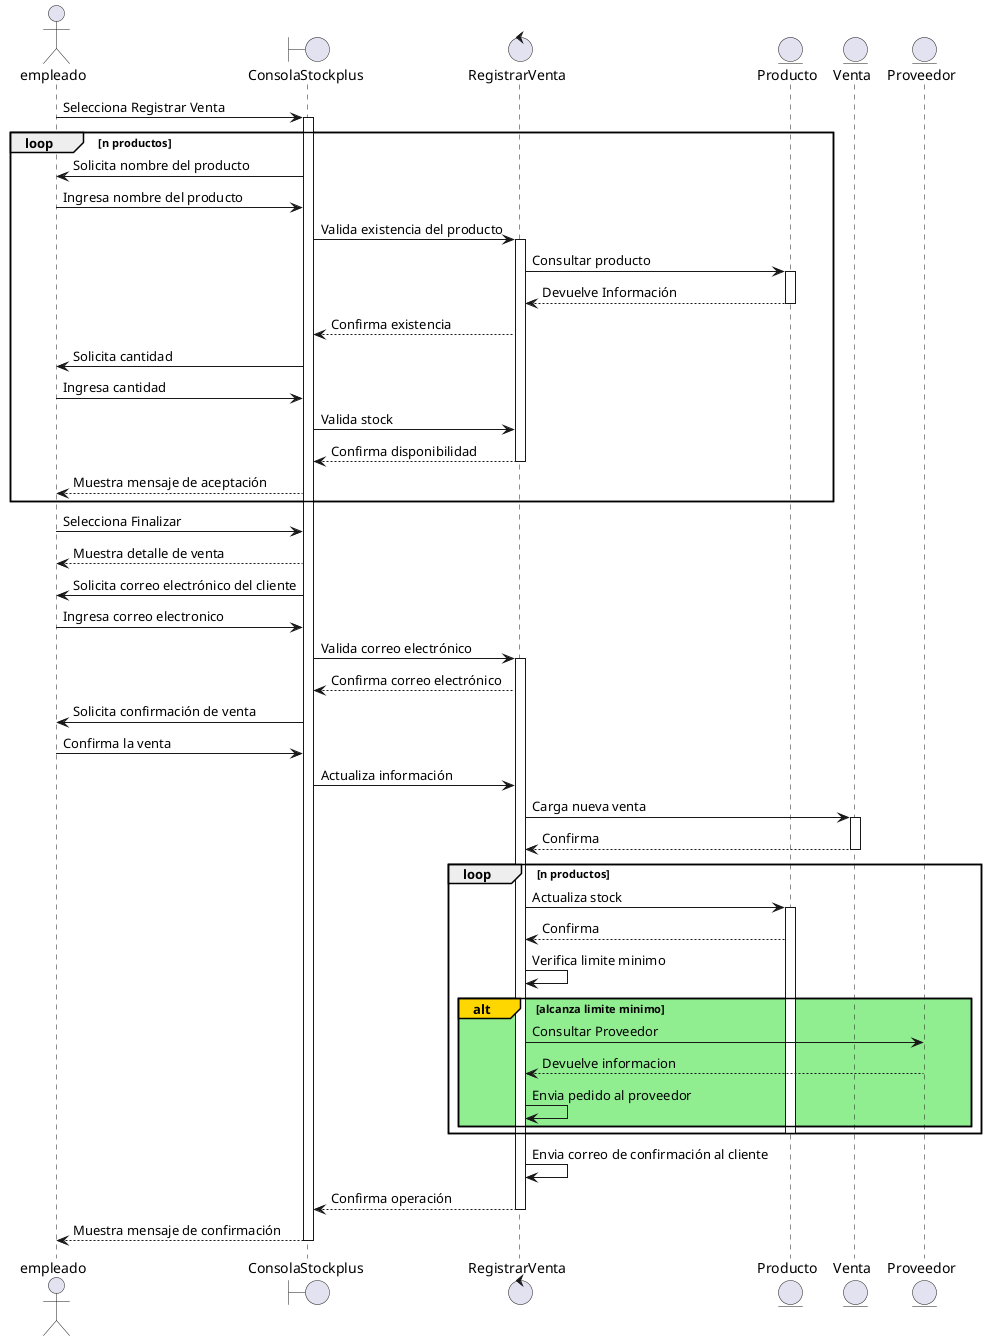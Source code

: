 @startuml
actor empleado
boundary ConsolaStockplus
control RegistrarVenta
entity Producto
entity Venta
entity Proveedor


empleado -> ConsolaStockplus: Selecciona Registrar Venta
activate ConsolaStockplus
loop n productos
ConsolaStockplus -> empleado: Solicita nombre del producto
empleado -> ConsolaStockplus: Ingresa nombre del producto
ConsolaStockplus -> RegistrarVenta: Valida existencia del producto
activate RegistrarVenta
RegistrarVenta -> Producto: Consultar producto
activate Producto
Producto --> RegistrarVenta: Devuelve Información
deactivate Producto
RegistrarVenta --> ConsolaStockplus: Confirma existencia
ConsolaStockplus -> empleado: Solicita cantidad
empleado -> ConsolaStockplus: Ingresa cantidad
ConsolaStockplus -> RegistrarVenta: Valida stock
RegistrarVenta --> ConsolaStockplus: Confirma disponibilidad
deactivate RegistrarVenta
ConsolaStockplus --> empleado: Muestra mensaje de aceptación
end

empleado -> ConsolaStockplus: Selecciona Finalizar
ConsolaStockplus --> empleado: Muestra detalle de venta
ConsolaStockplus -> empleado: Solicita correo electrónico del cliente
empleado -> ConsolaStockplus: Ingresa correo electronico
ConsolaStockplus -> RegistrarVenta: Valida correo electrónico
activate RegistrarVenta
RegistrarVenta --> ConsolaStockplus: Confirma correo electrónico
ConsolaStockplus -> empleado: Solicita confirmación de venta
empleado -> ConsolaStockplus: Confirma la venta
ConsolaStockplus -> RegistrarVenta: Actualiza información
RegistrarVenta -> Venta: Carga nueva venta
activate Venta
Venta --> RegistrarVenta: Confirma
deactivate Venta
loop n productos
RegistrarVenta -> Producto: Actualiza stock
activate Producto
Producto --> RegistrarVenta: Confirma
RegistrarVenta -> RegistrarVenta: Verifica limite minimo
  alt#Gold #LightGreen alcanza limite minimo

  RegistrarVenta -> Proveedor: Consultar Proveedor
  Proveedor --> RegistrarVenta: Devuelve informacion
  RegistrarVenta -> RegistrarVenta: Envia pedido al proveedor
 end
deactivate Producto
end

RegistrarVenta -> RegistrarVenta: Envia correo de confirmación al cliente
RegistrarVenta --> ConsolaStockplus: Confirma operación
deactivate RegistrarVenta
ConsolaStockplus --> empleado: Muestra mensaje de confirmación

deactivate ConsolaStockplus
@enduml